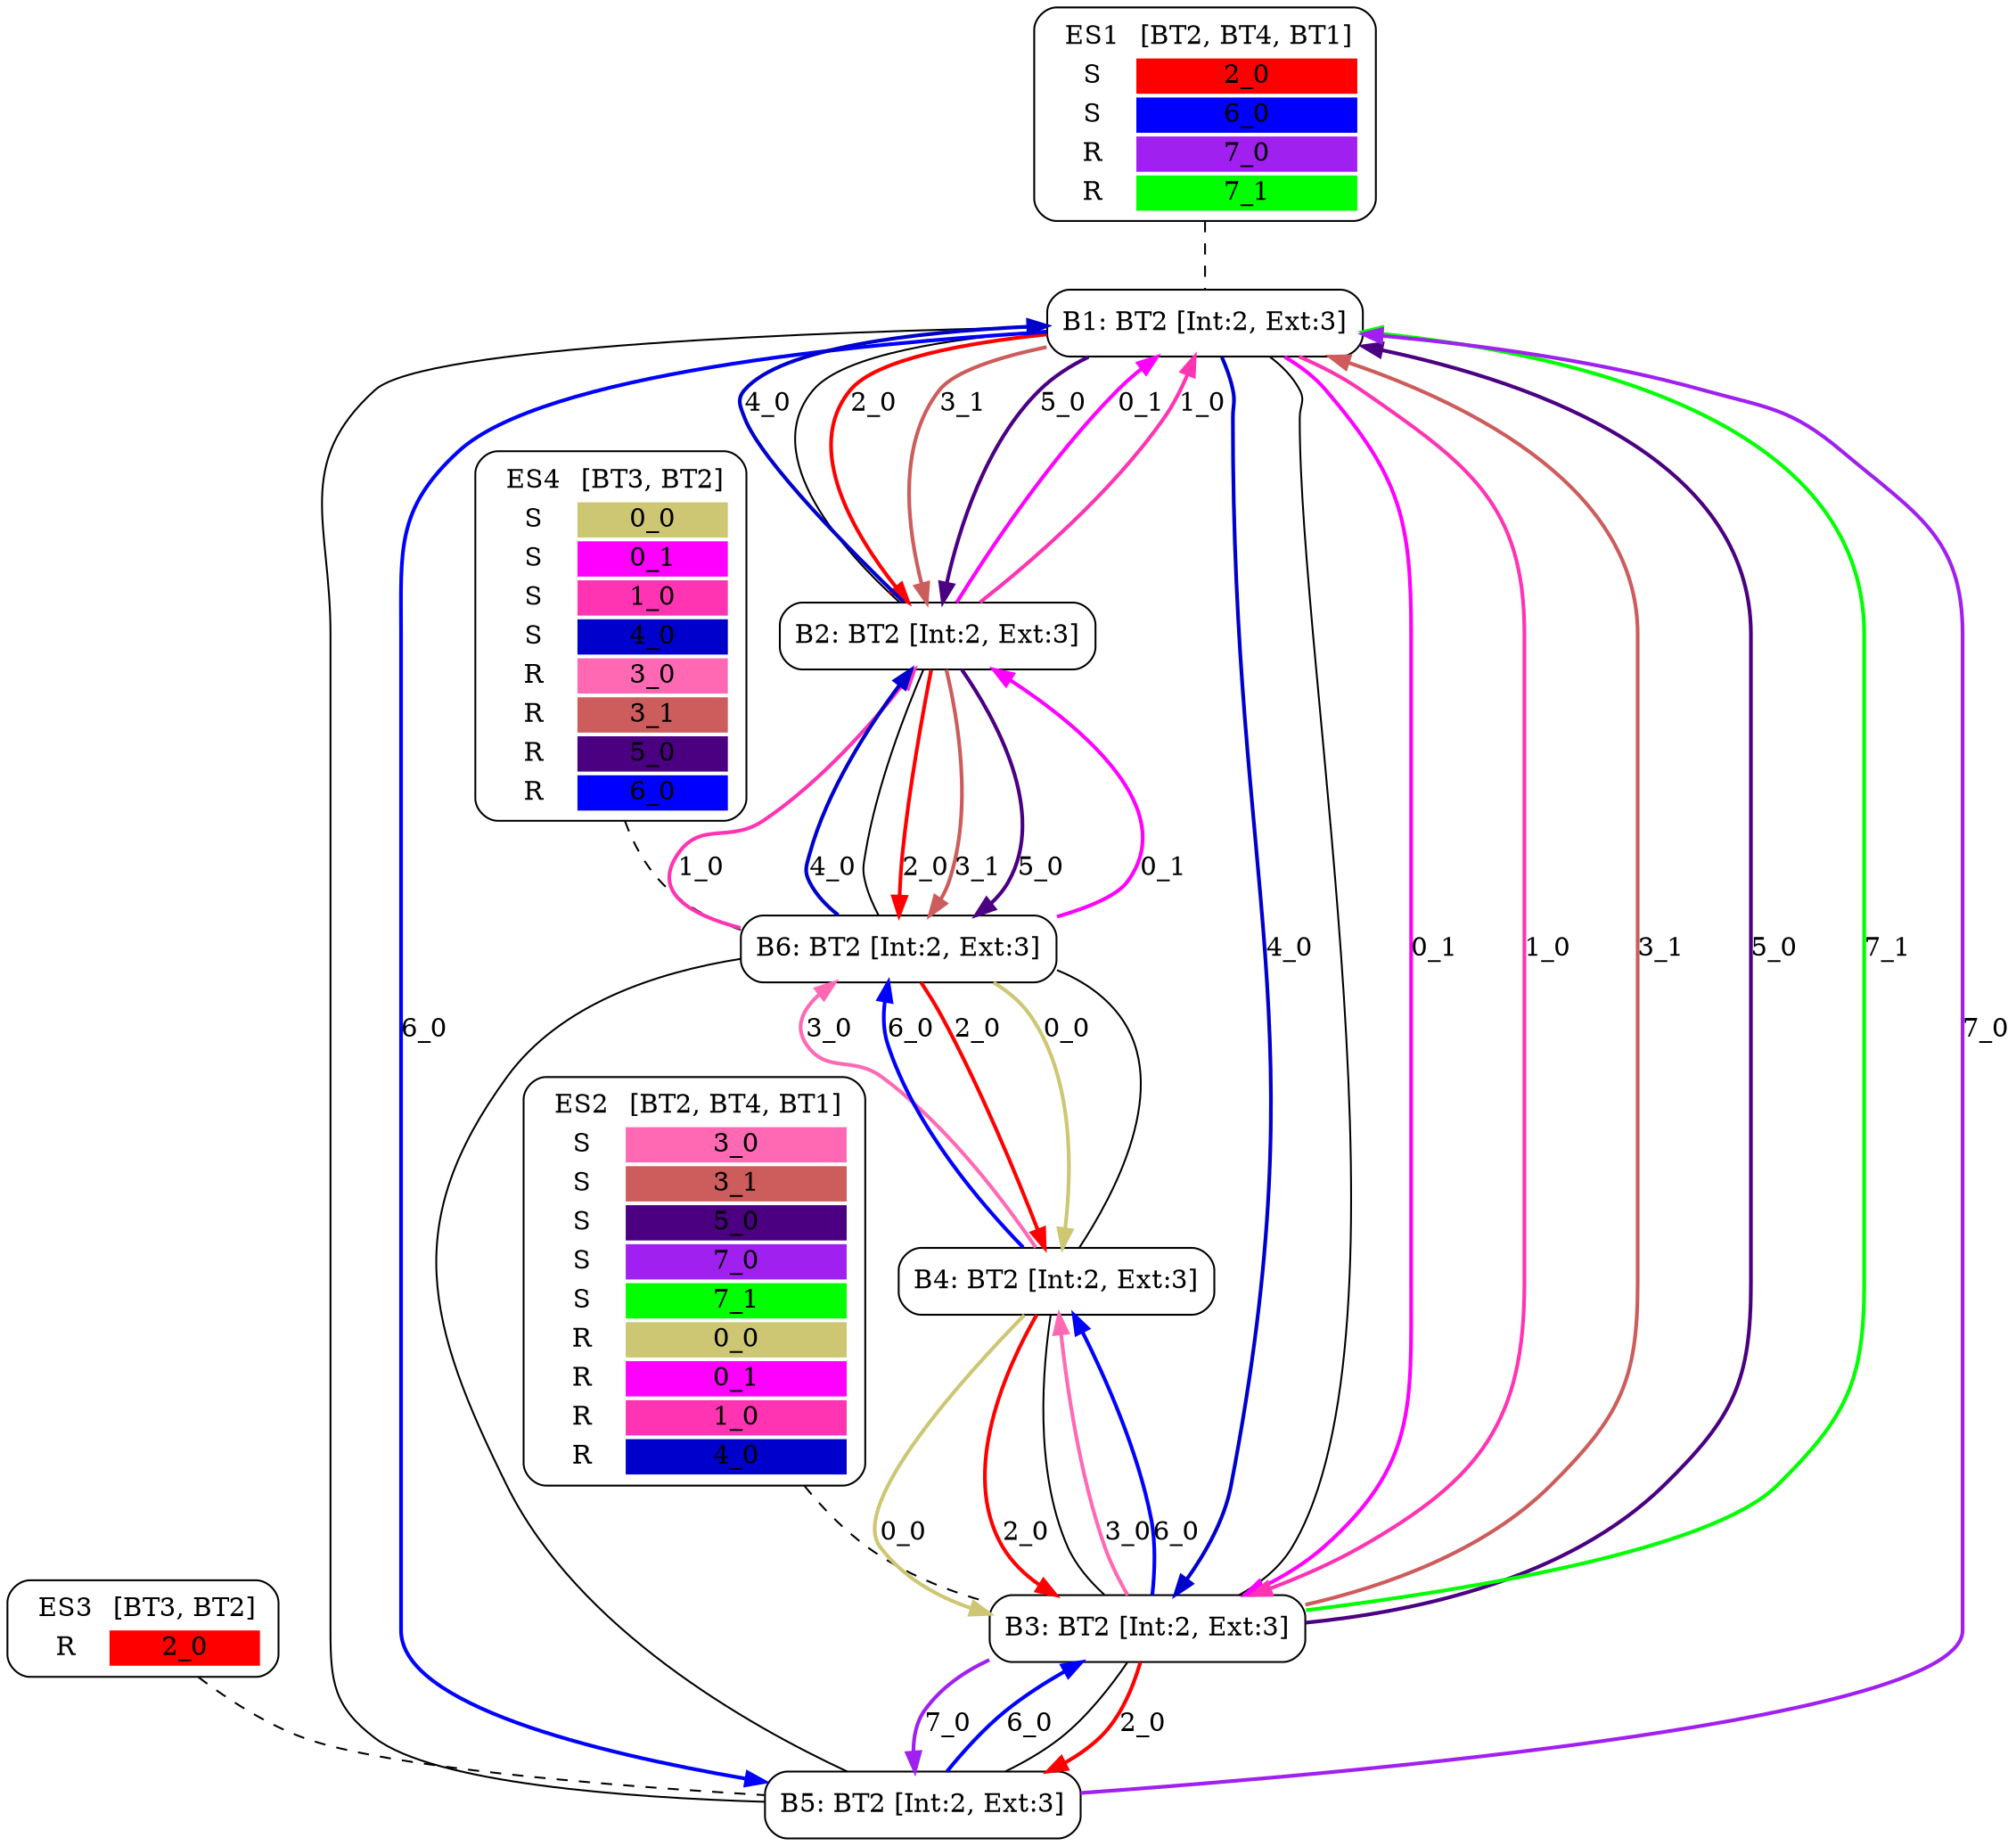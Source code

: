 digraph network {
  ES1 [ label=<<TABLE  BORDER="0"><TR> <TD ALIGN="CENTER" BORDER="0"> ES1 </TD> <TD>[BT2, BT4, BT1]</TD> </TR><TR><TD>S</TD><TD BGCOLOR="red">2_0</TD></TR>
<TR><TD>S</TD><TD BGCOLOR="blue">6_0</TD></TR>
<TR><TD>R</TD><TD BGCOLOR="purple">7_0</TD></TR>
<TR><TD>R</TD><TD BGCOLOR="green">7_1</TD></TR>
</TABLE>> shape="box" style="rounded" ];
  ES2 [ label=<<TABLE  BORDER="0"><TR> <TD ALIGN="CENTER" BORDER="0"> ES2 </TD> <TD>[BT2, BT4, BT1]</TD> </TR><TR><TD>S</TD><TD BGCOLOR="hotpink">3_0</TD></TR>
<TR><TD>S</TD><TD BGCOLOR="indianred">3_1</TD></TR>
<TR><TD>S</TD><TD BGCOLOR="indigo">5_0</TD></TR>
<TR><TD>S</TD><TD BGCOLOR="purple">7_0</TD></TR>
<TR><TD>S</TD><TD BGCOLOR="green">7_1</TD></TR>
<TR><TD>R</TD><TD BGCOLOR="khaki3">0_0</TD></TR>
<TR><TD>R</TD><TD BGCOLOR="magenta1">0_1</TD></TR>
<TR><TD>R</TD><TD BGCOLOR="maroon1">1_0</TD></TR>
<TR><TD>R</TD><TD BGCOLOR="mediumblue">4_0</TD></TR>
</TABLE>> shape="box" style="rounded" ];
  ES3 [ label=<<TABLE  BORDER="0"><TR> <TD ALIGN="CENTER" BORDER="0"> ES3 </TD> <TD>[BT3, BT2]</TD> </TR><TR><TD>R</TD><TD BGCOLOR="red">2_0</TD></TR>
</TABLE>> shape="box" style="rounded" ];
  ES4 [ label=<<TABLE  BORDER="0"><TR> <TD ALIGN="CENTER" BORDER="0"> ES4 </TD> <TD>[BT3, BT2]</TD> </TR><TR><TD>S</TD><TD BGCOLOR="khaki3">0_0</TD></TR>
<TR><TD>S</TD><TD BGCOLOR="magenta1">0_1</TD></TR>
<TR><TD>S</TD><TD BGCOLOR="maroon1">1_0</TD></TR>
<TR><TD>S</TD><TD BGCOLOR="mediumblue">4_0</TD></TR>
<TR><TD>R</TD><TD BGCOLOR="hotpink">3_0</TD></TR>
<TR><TD>R</TD><TD BGCOLOR="indianred">3_1</TD></TR>
<TR><TD>R</TD><TD BGCOLOR="indigo">5_0</TD></TR>
<TR><TD>R</TD><TD BGCOLOR="blue">6_0</TD></TR>
</TABLE>> shape="box" style="rounded" ];
  B1 [ label="B1: BT2 [Int:2, Ext:3]" shape="box" style="rounded" ];
  B2 [ label="B2: BT2 [Int:2, Ext:3]" shape="box" style="rounded" ];
  B3 [ label="B3: BT2 [Int:2, Ext:3]" shape="box" style="rounded" ];
  B4 [ label="B4: BT2 [Int:2, Ext:3]" shape="box" style="rounded" ];
  B5 [ label="B5: BT2 [Int:2, Ext:3]" shape="box" style="rounded" ];
  B6 [ label="B6: BT2 [Int:2, Ext:3]" shape="box" style="rounded" ];
  ES1 -> B1 [ style="dashed" arrowhead="none" ];
  ES2 -> B3 [ style="dashed" arrowhead="none" ];
  ES3 -> B5 [ style="dashed" arrowhead="none" ];
  ES4 -> B6 [ style="dashed" arrowhead="none" ];
  B1 -> B2 [ arrowhead="none" ];
  B1 -> B3 [ arrowhead="none" ];
  B1 -> B5 [ arrowhead="none" ];
  B2 -> B6 [ arrowhead="none" ];
  B3 -> B4 [ arrowhead="none" ];
  B3 -> B5 [ arrowhead="none" ];
  B4 -> B6 [ arrowhead="none" ];
  B5 -> B6 [ arrowhead="none" ];
  B6 -> B4 [ label="0_0" color="khaki3" style="bold" ];
  B4 -> B3 [ label="0_0" color="khaki3" style="bold" ];
  B6 -> B2 [ label="0_1" color="magenta1" style="bold" ];
  B2 -> B1 [ label="0_1" color="magenta1" style="bold" ];
  B1 -> B3 [ label="0_1" color="magenta1" style="bold" ];
  B6 -> B2 [ label="1_0" color="maroon1" style="bold" ];
  B2 -> B1 [ label="1_0" color="maroon1" style="bold" ];
  B1 -> B3 [ label="1_0" color="maroon1" style="bold" ];
  B1 -> B2 [ label="2_0" color="red" style="bold" ];
  B2 -> B6 [ label="2_0" color="red" style="bold" ];
  B6 -> B4 [ label="2_0" color="red" style="bold" ];
  B4 -> B3 [ label="2_0" color="red" style="bold" ];
  B3 -> B5 [ label="2_0" color="red" style="bold" ];
  B3 -> B4 [ label="3_0" color="hotpink" style="bold" ];
  B4 -> B6 [ label="3_0" color="hotpink" style="bold" ];
  B3 -> B1 [ label="3_1" color="indianred" style="bold" ];
  B1 -> B2 [ label="3_1" color="indianred" style="bold" ];
  B2 -> B6 [ label="3_1" color="indianred" style="bold" ];
  B6 -> B2 [ label="4_0" color="mediumblue" style="bold" ];
  B2 -> B1 [ label="4_0" color="mediumblue" style="bold" ];
  B1 -> B3 [ label="4_0" color="mediumblue" style="bold" ];
  B3 -> B1 [ label="5_0" color="indigo" style="bold" ];
  B1 -> B2 [ label="5_0" color="indigo" style="bold" ];
  B2 -> B6 [ label="5_0" color="indigo" style="bold" ];
  B1 -> B5 [ label="6_0" color="blue" style="bold" ];
  B5 -> B3 [ label="6_0" color="blue" style="bold" ];
  B3 -> B4 [ label="6_0" color="blue" style="bold" ];
  B4 -> B6 [ label="6_0" color="blue" style="bold" ];
  B3 -> B5 [ label="7_0" color="purple" style="bold" ];
  B5 -> B1 [ label="7_0" color="purple" style="bold" ];
  B3 -> B1 [ label="7_1" color="green" style="bold" ];
}
